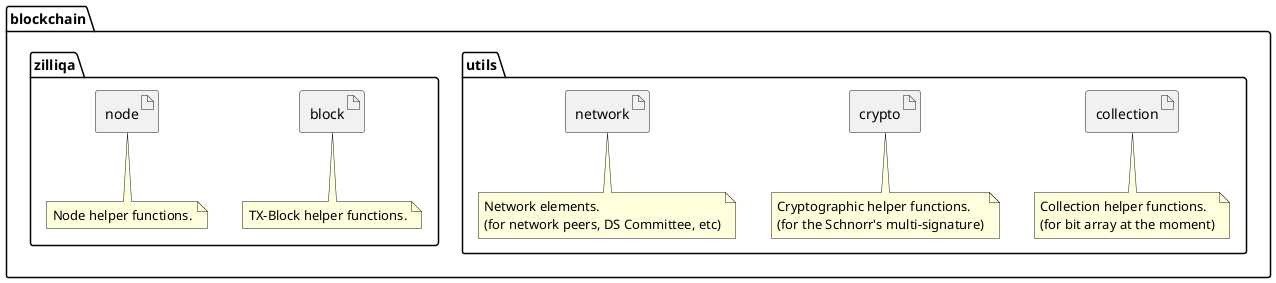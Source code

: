 @startuml
folder blockchain {
  folder utils {
      artifact collection
        note bottom
          Collection helper functions.
          (for bit array at the moment)
        end note
      artifact crypto
        note bottom
          Cryptographic helper functions.
          (for the Schnorr's multi-signature)
        end note
      artifact network
        note bottom
          Network elements.
          (for network peers, DS Committee, etc)
        end note
  }
  folder zilliqa {
      artifact block
        note bottom
          TX-Block helper functions.
        end note
      artifact node
        note bottom
          Node helper functions.
        end note
  }
}
@enduml
